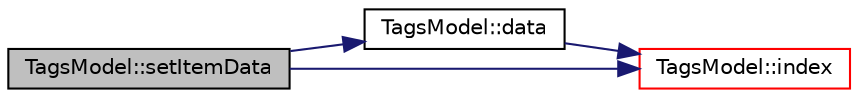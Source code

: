 digraph "TagsModel::setItemData"
{
 // LATEX_PDF_SIZE
  edge [fontname="Helvetica",fontsize="10",labelfontname="Helvetica",labelfontsize="10"];
  node [fontname="Helvetica",fontsize="10",shape=record];
  rankdir="LR";
  Node1 [label="TagsModel::setItemData",height=0.2,width=0.4,color="black", fillcolor="grey75", style="filled", fontcolor="black",tooltip=" "];
  Node1 -> Node2 [color="midnightblue",fontsize="10",style="solid",fontname="Helvetica"];
  Node2 [label="TagsModel::data",height=0.2,width=0.4,color="black", fillcolor="white", style="filled",URL="$class_tags_model.html#a2b328887b7b9b40f1b1966a0ad3216c8",tooltip=" "];
  Node2 -> Node3 [color="midnightblue",fontsize="10",style="solid",fontname="Helvetica"];
  Node3 [label="TagsModel::index",height=0.2,width=0.4,color="red", fillcolor="white", style="filled",URL="$class_tags_model.html#a5eb7447c0a00b696ff9b6395aea50ded",tooltip=" "];
  Node1 -> Node3 [color="midnightblue",fontsize="10",style="solid",fontname="Helvetica"];
}
